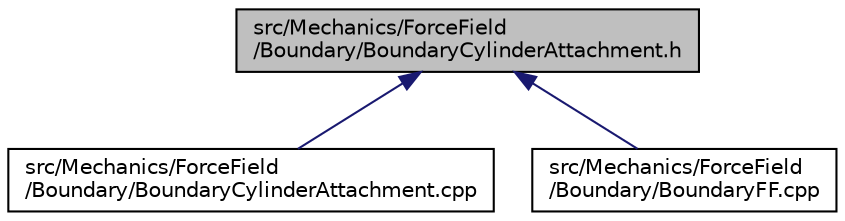 digraph "src/Mechanics/ForceField/Boundary/BoundaryCylinderAttachment.h"
{
 // INTERACTIVE_SVG=YES
  edge [fontname="Helvetica",fontsize="10",labelfontname="Helvetica",labelfontsize="10"];
  node [fontname="Helvetica",fontsize="10",shape=record];
  Node20 [label="src/Mechanics/ForceField\l/Boundary/BoundaryCylinderAttachment.h",height=0.2,width=0.4,color="black", fillcolor="grey75", style="filled", fontcolor="black"];
  Node20 -> Node21 [dir="back",color="midnightblue",fontsize="10",style="solid",fontname="Helvetica"];
  Node21 [label="src/Mechanics/ForceField\l/Boundary/BoundaryCylinderAttachment.cpp",height=0.2,width=0.4,color="black", fillcolor="white", style="filled",URL="$BoundaryCylinderAttachment_8cpp.html"];
  Node20 -> Node22 [dir="back",color="midnightblue",fontsize="10",style="solid",fontname="Helvetica"];
  Node22 [label="src/Mechanics/ForceField\l/Boundary/BoundaryFF.cpp",height=0.2,width=0.4,color="black", fillcolor="white", style="filled",URL="$BoundaryFF_8cpp.html"];
}
